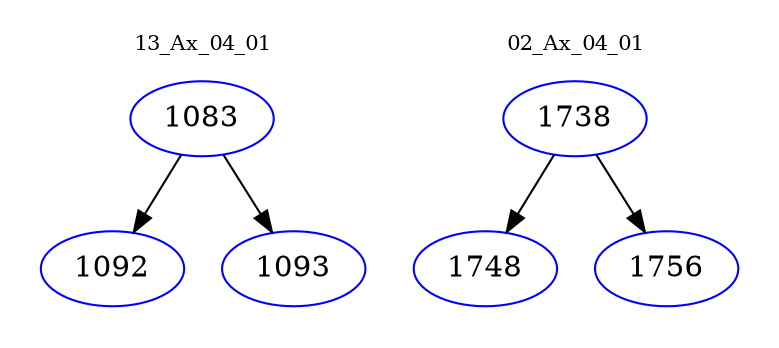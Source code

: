 digraph{
subgraph cluster_0 {
color = white
label = "13_Ax_04_01";
fontsize=10;
T0_1083 [label="1083", color="blue"]
T0_1083 -> T0_1092 [color="black"]
T0_1092 [label="1092", color="blue"]
T0_1083 -> T0_1093 [color="black"]
T0_1093 [label="1093", color="blue"]
}
subgraph cluster_1 {
color = white
label = "02_Ax_04_01";
fontsize=10;
T1_1738 [label="1738", color="blue"]
T1_1738 -> T1_1748 [color="black"]
T1_1748 [label="1748", color="blue"]
T1_1738 -> T1_1756 [color="black"]
T1_1756 [label="1756", color="blue"]
}
}
